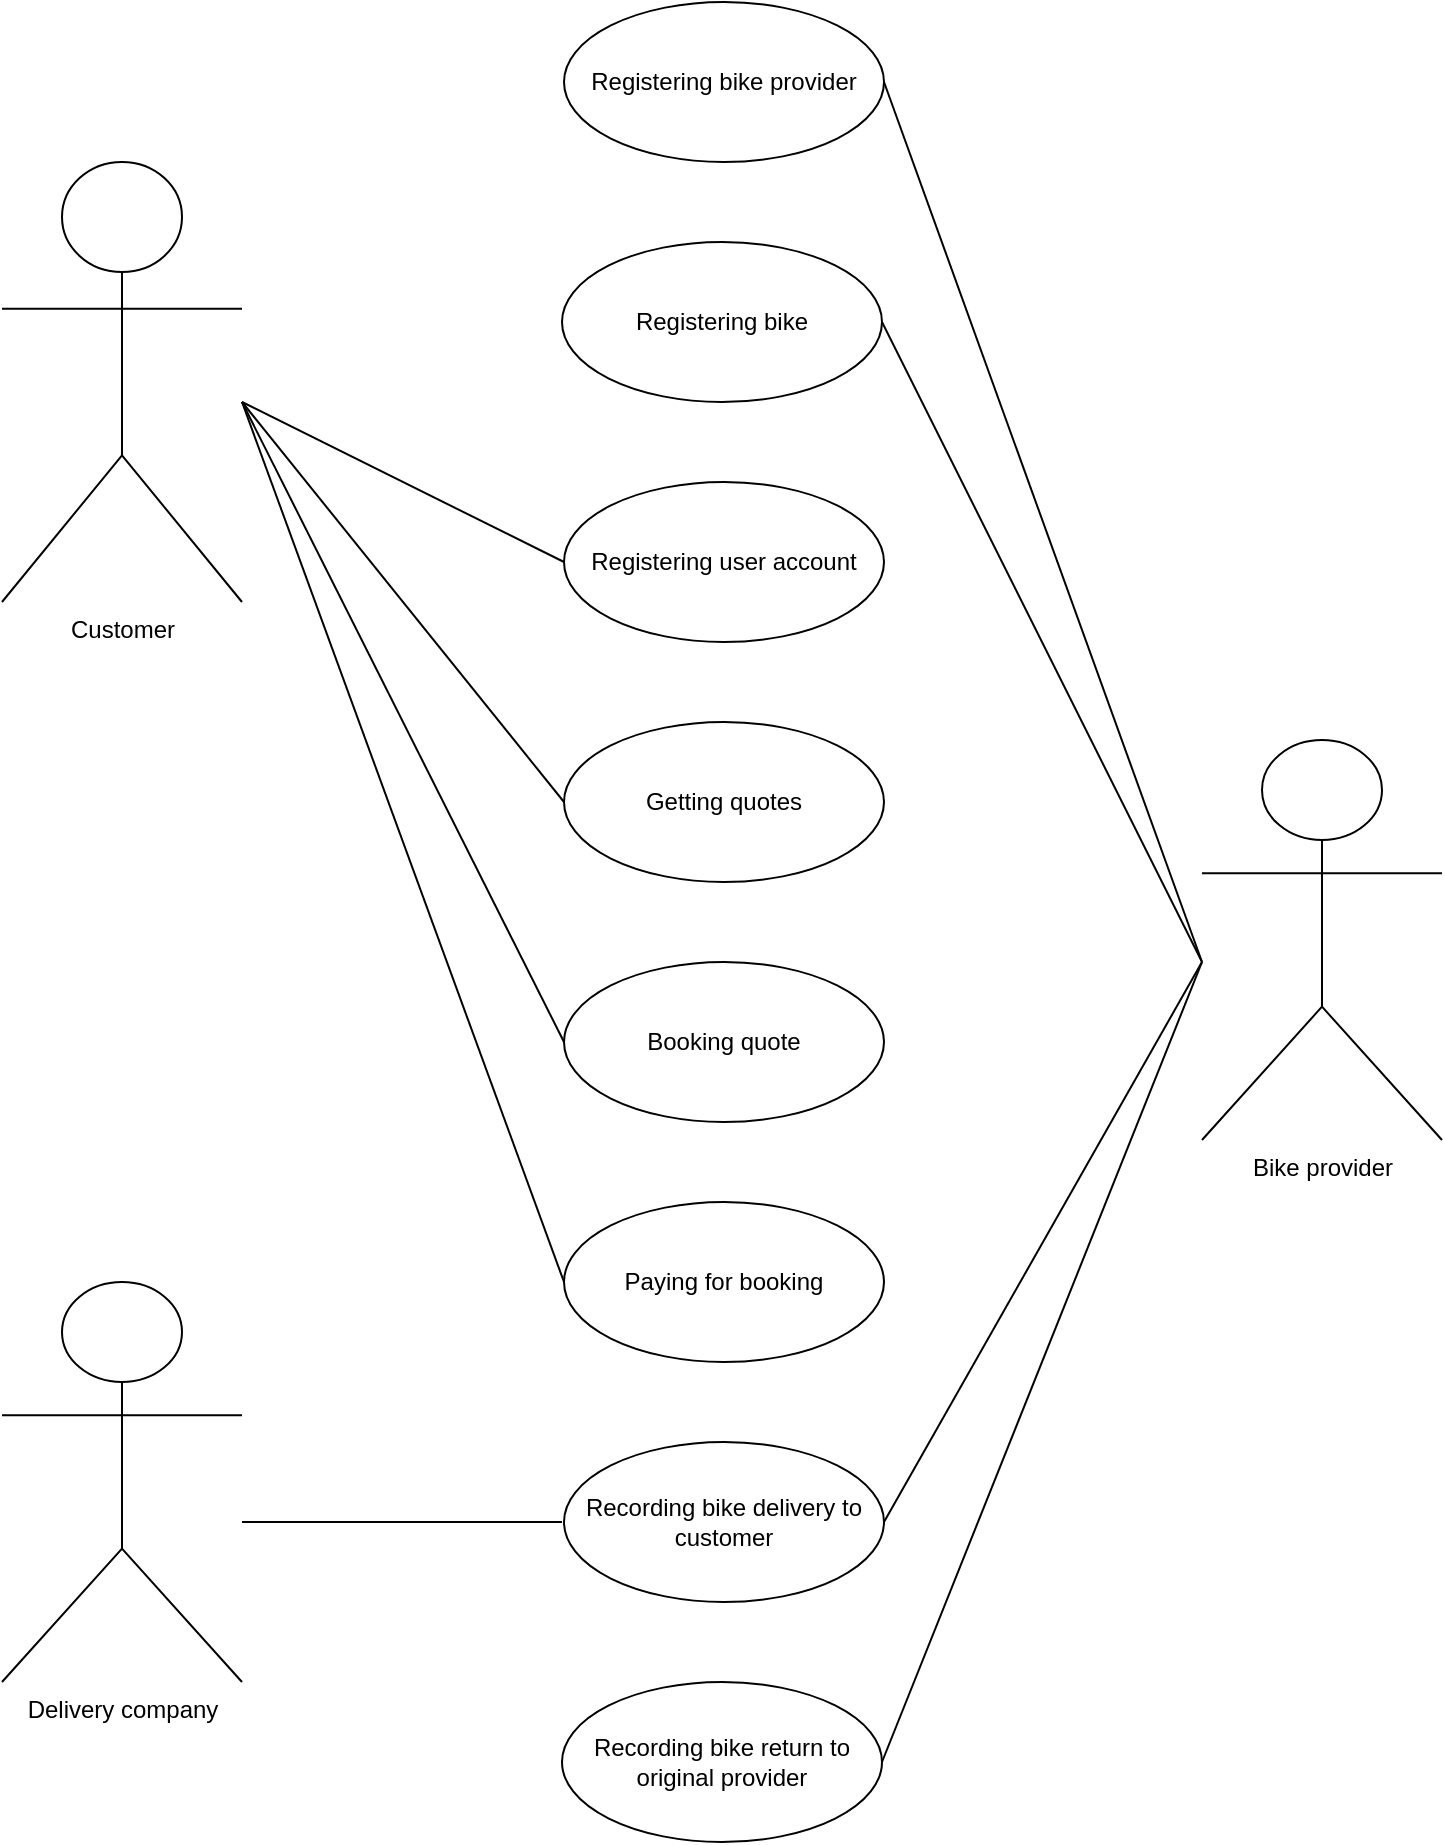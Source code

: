 <mxfile version="12.1.7" type="device" pages="1"><diagram id="JJSPvGRSEssyrhLThrl8" name="Page-1"><mxGraphModel dx="1024" dy="572" grid="1" gridSize="10" guides="1" tooltips="1" connect="1" arrows="1" fold="1" page="1" pageScale="1" pageWidth="850" pageHeight="1100" math="0" shadow="0"><root><mxCell id="0"/><mxCell id="1" parent="0"/><mxCell id="gkT1lDll6SyHZL4YNyQU-1" value="Customer" style="shape=umlActor;verticalLabelPosition=bottom;labelBackgroundColor=#ffffff;verticalAlign=top;html=1;outlineConnect=0;" parent="1" vertex="1"><mxGeometry x="80" y="160" width="120" height="220" as="geometry"/></mxCell><mxCell id="gkT1lDll6SyHZL4YNyQU-3" value="Getting quotes" style="ellipse;whiteSpace=wrap;html=1;" parent="1" vertex="1"><mxGeometry x="361" y="440" width="160" height="80" as="geometry"/></mxCell><mxCell id="gkT1lDll6SyHZL4YNyQU-10" value="Bike provider" style="shape=umlActor;verticalLabelPosition=bottom;labelBackgroundColor=#ffffff;verticalAlign=top;html=1;outlineConnect=0;" parent="1" vertex="1"><mxGeometry x="680" y="449" width="120" height="200" as="geometry"/></mxCell><mxCell id="gkT1lDll6SyHZL4YNyQU-13" value="Booking quote" style="ellipse;whiteSpace=wrap;html=1;" parent="1" vertex="1"><mxGeometry x="361" y="560" width="160" height="80" as="geometry"/></mxCell><mxCell id="gkT1lDll6SyHZL4YNyQU-14" value="Recording bike return to original provider" style="ellipse;whiteSpace=wrap;html=1;" parent="1" vertex="1"><mxGeometry x="360" y="920" width="160" height="80" as="geometry"/></mxCell><mxCell id="gkT1lDll6SyHZL4YNyQU-16" value="Recording bike delivery to customer" style="ellipse;whiteSpace=wrap;html=1;" parent="1" vertex="1"><mxGeometry x="361" y="800" width="160" height="80" as="geometry"/></mxCell><mxCell id="gkT1lDll6SyHZL4YNyQU-17" value="Registering bike provider" style="ellipse;whiteSpace=wrap;html=1;" parent="1" vertex="1"><mxGeometry x="361" y="80" width="160" height="80" as="geometry"/></mxCell><mxCell id="gkT1lDll6SyHZL4YNyQU-18" value="Registering bike" style="ellipse;whiteSpace=wrap;html=1;" parent="1" vertex="1"><mxGeometry x="360" y="200" width="160" height="80" as="geometry"/></mxCell><mxCell id="gkT1lDll6SyHZL4YNyQU-19" value="Registering user account" style="ellipse;whiteSpace=wrap;html=1;" parent="1" vertex="1"><mxGeometry x="361" y="320" width="160" height="80" as="geometry"/></mxCell><mxCell id="gkT1lDll6SyHZL4YNyQU-20" value="Paying for booking" style="ellipse;whiteSpace=wrap;html=1;" parent="1" vertex="1"><mxGeometry x="361" y="680" width="160" height="80" as="geometry"/></mxCell><mxCell id="gkT1lDll6SyHZL4YNyQU-21" value="Delivery company" style="shape=umlActor;verticalLabelPosition=bottom;labelBackgroundColor=#ffffff;verticalAlign=top;html=1;outlineConnect=0;" parent="1" vertex="1"><mxGeometry x="80" y="720" width="120" height="200" as="geometry"/></mxCell><mxCell id="gkT1lDll6SyHZL4YNyQU-25" value="" style="endArrow=none;html=1;" parent="1" edge="1"><mxGeometry width="50" height="50" relative="1" as="geometry"><mxPoint x="200" y="840" as="sourcePoint"/><mxPoint x="360" y="840" as="targetPoint"/></mxGeometry></mxCell><mxCell id="gkT1lDll6SyHZL4YNyQU-26" value="" style="endArrow=none;html=1;exitX=1;exitY=0.5;exitDx=0;exitDy=0;" parent="1" source="gkT1lDll6SyHZL4YNyQU-16" edge="1"><mxGeometry width="50" height="50" relative="1" as="geometry"><mxPoint x="600" y="850" as="sourcePoint"/><mxPoint x="680" y="560" as="targetPoint"/></mxGeometry></mxCell><mxCell id="gkT1lDll6SyHZL4YNyQU-27" value="" style="endArrow=none;html=1;exitX=1;exitY=0.5;exitDx=0;exitDy=0;" parent="1" source="gkT1lDll6SyHZL4YNyQU-14" edge="1"><mxGeometry width="50" height="50" relative="1" as="geometry"><mxPoint x="640" y="900" as="sourcePoint"/><mxPoint x="680" y="560" as="targetPoint"/></mxGeometry></mxCell><mxCell id="gkT1lDll6SyHZL4YNyQU-28" value="" style="endArrow=none;html=1;exitX=1;exitY=0.5;exitDx=0;exitDy=0;" parent="1" source="gkT1lDll6SyHZL4YNyQU-18" edge="1"><mxGeometry width="50" height="50" relative="1" as="geometry"><mxPoint x="580" y="560" as="sourcePoint"/><mxPoint x="680" y="560" as="targetPoint"/></mxGeometry></mxCell><mxCell id="gkT1lDll6SyHZL4YNyQU-29" value="" style="endArrow=none;html=1;exitX=1;exitY=0.5;exitDx=0;exitDy=0;" parent="1" source="gkT1lDll6SyHZL4YNyQU-17" edge="1"><mxGeometry width="50" height="50" relative="1" as="geometry"><mxPoint x="580" y="460" as="sourcePoint"/><mxPoint x="680" y="560" as="targetPoint"/></mxGeometry></mxCell><mxCell id="gkT1lDll6SyHZL4YNyQU-30" value="" style="endArrow=none;html=1;entryX=0;entryY=0.5;entryDx=0;entryDy=0;" parent="1" target="gkT1lDll6SyHZL4YNyQU-20" edge="1"><mxGeometry width="50" height="50" relative="1" as="geometry"><mxPoint x="200" y="280" as="sourcePoint"/><mxPoint x="290" y="430" as="targetPoint"/></mxGeometry></mxCell><mxCell id="gkT1lDll6SyHZL4YNyQU-32" value="" style="endArrow=none;html=1;entryX=0;entryY=0.5;entryDx=0;entryDy=0;" parent="1" target="gkT1lDll6SyHZL4YNyQU-19" edge="1"><mxGeometry width="50" height="50" relative="1" as="geometry"><mxPoint x="200" y="280" as="sourcePoint"/><mxPoint x="300" y="200" as="targetPoint"/></mxGeometry></mxCell><mxCell id="gkT1lDll6SyHZL4YNyQU-34" value="" style="endArrow=none;html=1;entryX=0;entryY=0.5;entryDx=0;entryDy=0;" parent="1" target="gkT1lDll6SyHZL4YNyQU-13" edge="1"><mxGeometry width="50" height="50" relative="1" as="geometry"><mxPoint x="200" y="280" as="sourcePoint"/><mxPoint x="280" y="160" as="targetPoint"/></mxGeometry></mxCell><mxCell id="gkT1lDll6SyHZL4YNyQU-35" value="" style="endArrow=none;html=1;entryX=0;entryY=0.5;entryDx=0;entryDy=0;" parent="1" target="gkT1lDll6SyHZL4YNyQU-3" edge="1"><mxGeometry width="50" height="50" relative="1" as="geometry"><mxPoint x="200" y="280" as="sourcePoint"/><mxPoint x="320" y="130" as="targetPoint"/></mxGeometry></mxCell></root></mxGraphModel></diagram></mxfile>
